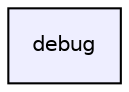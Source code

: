 digraph "C:/Users/Anton/Documents/QtProjects/InvestmentAnalysisDiploma/debug" {
  compound=true
  node [ fontsize="10", fontname="Helvetica"];
  edge [ labelfontsize="10", labelfontname="Helvetica"];
  dir_84d4ec99856759213102e4209c09c524 [shape=box, label="debug", style="filled", fillcolor="#eeeeff", pencolor="black", URL="dir_84d4ec99856759213102e4209c09c524.html"];
}
